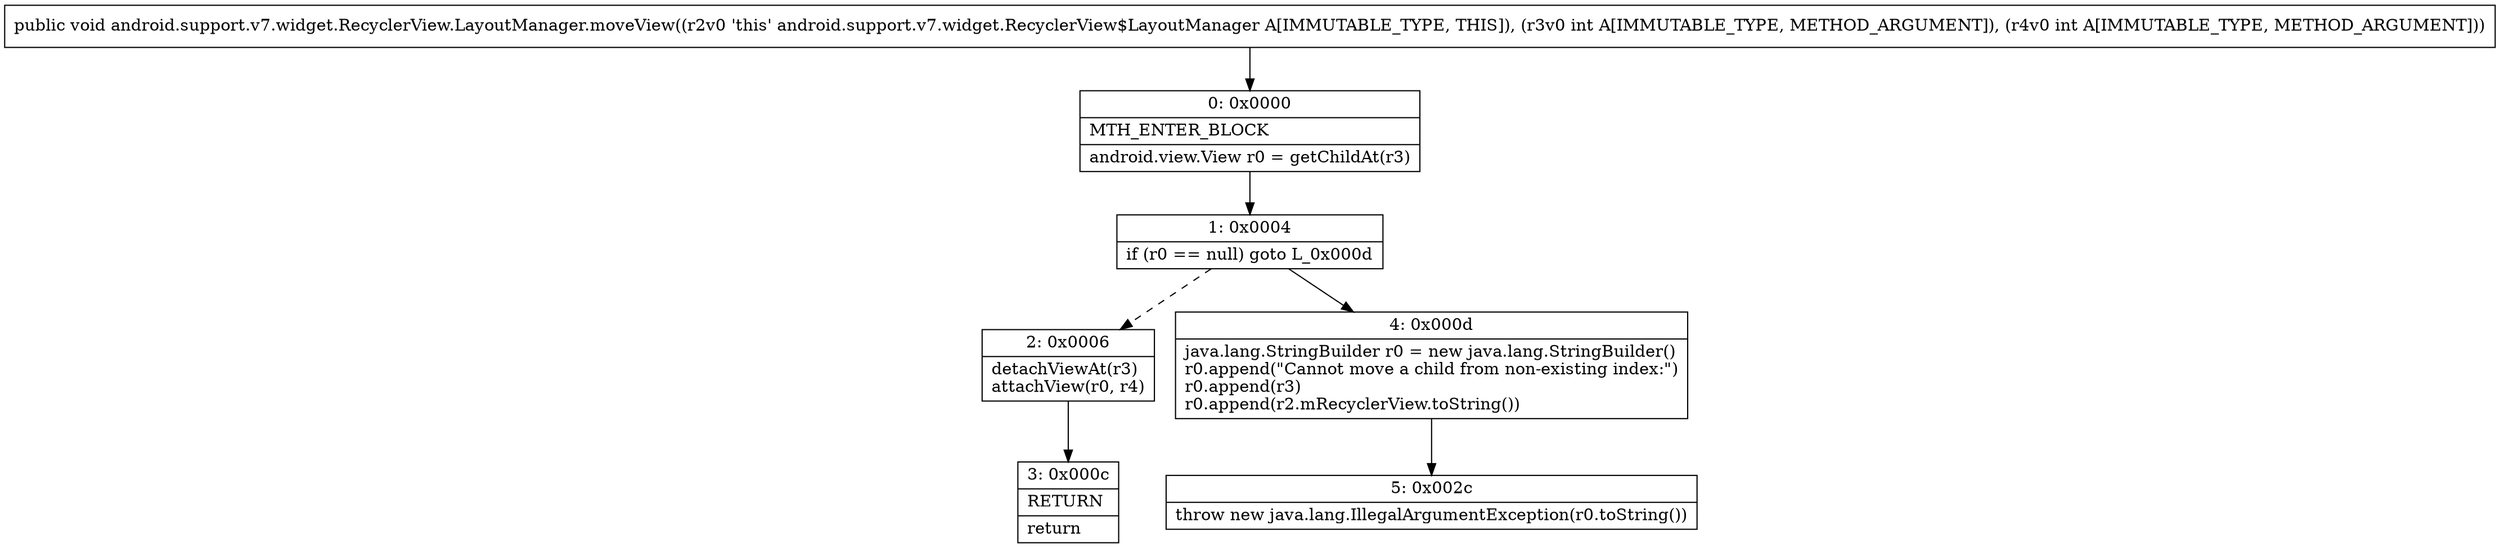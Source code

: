 digraph "CFG forandroid.support.v7.widget.RecyclerView.LayoutManager.moveView(II)V" {
Node_0 [shape=record,label="{0\:\ 0x0000|MTH_ENTER_BLOCK\l|android.view.View r0 = getChildAt(r3)\l}"];
Node_1 [shape=record,label="{1\:\ 0x0004|if (r0 == null) goto L_0x000d\l}"];
Node_2 [shape=record,label="{2\:\ 0x0006|detachViewAt(r3)\lattachView(r0, r4)\l}"];
Node_3 [shape=record,label="{3\:\ 0x000c|RETURN\l|return\l}"];
Node_4 [shape=record,label="{4\:\ 0x000d|java.lang.StringBuilder r0 = new java.lang.StringBuilder()\lr0.append(\"Cannot move a child from non\-existing index:\")\lr0.append(r3)\lr0.append(r2.mRecyclerView.toString())\l}"];
Node_5 [shape=record,label="{5\:\ 0x002c|throw new java.lang.IllegalArgumentException(r0.toString())\l}"];
MethodNode[shape=record,label="{public void android.support.v7.widget.RecyclerView.LayoutManager.moveView((r2v0 'this' android.support.v7.widget.RecyclerView$LayoutManager A[IMMUTABLE_TYPE, THIS]), (r3v0 int A[IMMUTABLE_TYPE, METHOD_ARGUMENT]), (r4v0 int A[IMMUTABLE_TYPE, METHOD_ARGUMENT])) }"];
MethodNode -> Node_0;
Node_0 -> Node_1;
Node_1 -> Node_2[style=dashed];
Node_1 -> Node_4;
Node_2 -> Node_3;
Node_4 -> Node_5;
}

